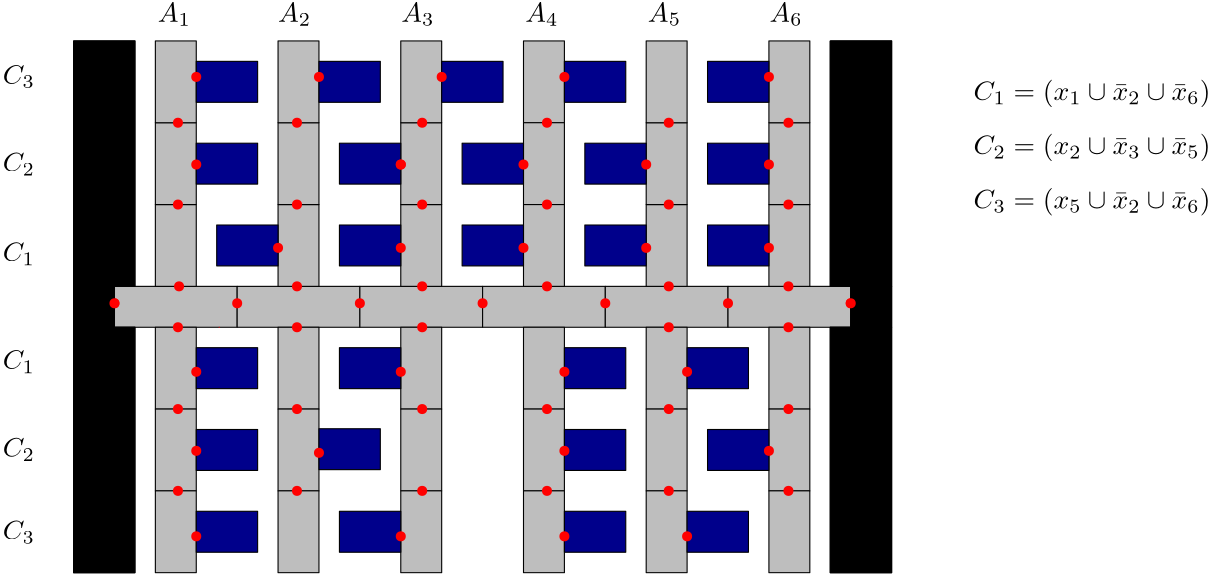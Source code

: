 <?xml version="1.0"?>
<!DOCTYPE ipe SYSTEM "ipe.dtd">
<ipe version="70005" creator="Ipe 7.1.4">
<info created="D:20141106175101" modified="D:20141201150755"/>
<ipestyle name="basic">
<symbol name="arrow/arc(spx)">
<path stroke="sym-stroke" fill="sym-stroke" pen="sym-pen">
0 0 m
-1 0.333 l
-1 -0.333 l
h
</path>
</symbol>
<symbol name="arrow/farc(spx)">
<path stroke="sym-stroke" fill="white" pen="sym-pen">
0 0 m
-1 0.333 l
-1 -0.333 l
h
</path>
</symbol>
<symbol name="mark/circle(sx)" transformations="translations">
<path fill="sym-stroke">
0.6 0 0 0.6 0 0 e
0.4 0 0 0.4 0 0 e
</path>
</symbol>
<symbol name="mark/disk(sx)" transformations="translations">
<path fill="sym-stroke">
0.6 0 0 0.6 0 0 e
</path>
</symbol>
<symbol name="mark/fdisk(sfx)" transformations="translations">
<group>
<path fill="sym-fill">
0.5 0 0 0.5 0 0 e
</path>
<path fill="sym-stroke" fillrule="eofill">
0.6 0 0 0.6 0 0 e
0.4 0 0 0.4 0 0 e
</path>
</group>
</symbol>
<symbol name="mark/box(sx)" transformations="translations">
<path fill="sym-stroke" fillrule="eofill">
-0.6 -0.6 m
0.6 -0.6 l
0.6 0.6 l
-0.6 0.6 l
h
-0.4 -0.4 m
0.4 -0.4 l
0.4 0.4 l
-0.4 0.4 l
h
</path>
</symbol>
<symbol name="mark/square(sx)" transformations="translations">
<path fill="sym-stroke">
-0.6 -0.6 m
0.6 -0.6 l
0.6 0.6 l
-0.6 0.6 l
h
</path>
</symbol>
<symbol name="mark/fsquare(sfx)" transformations="translations">
<group>
<path fill="sym-fill">
-0.5 -0.5 m
0.5 -0.5 l
0.5 0.5 l
-0.5 0.5 l
h
</path>
<path fill="sym-stroke" fillrule="eofill">
-0.6 -0.6 m
0.6 -0.6 l
0.6 0.6 l
-0.6 0.6 l
h
-0.4 -0.4 m
0.4 -0.4 l
0.4 0.4 l
-0.4 0.4 l
h
</path>
</group>
</symbol>
<symbol name="mark/cross(sx)" transformations="translations">
<group>
<path fill="sym-stroke">
-0.43 -0.57 m
0.57 0.43 l
0.43 0.57 l
-0.57 -0.43 l
h
</path>
<path fill="sym-stroke">
-0.43 0.57 m
0.57 -0.43 l
0.43 -0.57 l
-0.57 0.43 l
h
</path>
</group>
</symbol>
<symbol name="arrow/fnormal(spx)">
<path stroke="sym-stroke" fill="white" pen="sym-pen">
0 0 m
-1 0.333 l
-1 -0.333 l
h
</path>
</symbol>
<symbol name="arrow/pointed(spx)">
<path stroke="sym-stroke" fill="sym-stroke" pen="sym-pen">
0 0 m
-1 0.333 l
-0.8 0 l
-1 -0.333 l
h
</path>
</symbol>
<symbol name="arrow/fpointed(spx)">
<path stroke="sym-stroke" fill="white" pen="sym-pen">
0 0 m
-1 0.333 l
-0.8 0 l
-1 -0.333 l
h
</path>
</symbol>
<symbol name="arrow/linear(spx)">
<path stroke="sym-stroke" pen="sym-pen">
-1 0.333 m
0 0 l
-1 -0.333 l
</path>
</symbol>
<symbol name="arrow/fdouble(spx)">
<path stroke="sym-stroke" fill="white" pen="sym-pen">
0 0 m
-1 0.333 l
-1 -0.333 l
h
-1 0 m
-2 0.333 l
-2 -0.333 l
h
</path>
</symbol>
<symbol name="arrow/double(spx)">
<path stroke="sym-stroke" fill="sym-stroke" pen="sym-pen">
0 0 m
-1 0.333 l
-1 -0.333 l
h
-1 0 m
-2 0.333 l
-2 -0.333 l
h
</path>
</symbol>
<pen name="heavier" value="0.8"/>
<pen name="fat" value="1.2"/>
<pen name="ultrafat" value="2"/>
<symbolsize name="large" value="5"/>
<symbolsize name="small" value="2"/>
<symbolsize name="tiny" value="1.1"/>
<arrowsize name="large" value="10"/>
<arrowsize name="small" value="5"/>
<arrowsize name="tiny" value="3"/>
<color name="red" value="1 0 0"/>
<color name="green" value="0 1 0"/>
<color name="blue" value="0 0 1"/>
<color name="yellow" value="1 1 0"/>
<color name="orange" value="1 0.647 0"/>
<color name="gold" value="1 0.843 0"/>
<color name="purple" value="0.627 0.125 0.941"/>
<color name="gray" value="0.745"/>
<color name="brown" value="0.647 0.165 0.165"/>
<color name="navy" value="0 0 0.502"/>
<color name="pink" value="1 0.753 0.796"/>
<color name="seagreen" value="0.18 0.545 0.341"/>
<color name="turquoise" value="0.251 0.878 0.816"/>
<color name="violet" value="0.933 0.51 0.933"/>
<color name="darkblue" value="0 0 0.545"/>
<color name="darkcyan" value="0 0.545 0.545"/>
<color name="darkgray" value="0.663"/>
<color name="darkgreen" value="0 0.392 0"/>
<color name="darkmagenta" value="0.545 0 0.545"/>
<color name="darkorange" value="1 0.549 0"/>
<color name="darkred" value="0.545 0 0"/>
<color name="lightblue" value="0.678 0.847 0.902"/>
<color name="lightcyan" value="0.878 1 1"/>
<color name="lightgray" value="0.827"/>
<color name="lightgreen" value="0.565 0.933 0.565"/>
<color name="lightyellow" value="1 1 0.878"/>
<dashstyle name="dashed" value="[4] 0"/>
<dashstyle name="dotted" value="[1 3] 0"/>
<dashstyle name="dash dotted" value="[4 2 1 2] 0"/>
<dashstyle name="dash dot dotted" value="[4 2 1 2 1 2] 0"/>
<textsize name="large" value="\large"/>
<textsize name="Large" value="\Large"/>
<textsize name="LARGE" value="\LARGE"/>
<textsize name="huge" value="\huge"/>
<textsize name="Huge" value="\Huge"/>
<textsize name="small" value="\small"/>
<textsize name="footnote" value="\footnotesize"/>
<textsize name="tiny" value="\tiny"/>
<textstyle name="center" begin="\begin{center}" end="\end{center}"/>
<textstyle name="itemize" begin="\begin{itemize}" end="\end{itemize}"/>
<textstyle name="item" begin="\begin{itemize}\item{}" end="\end{itemize}"/>
<gridsize name="4 pts" value="4"/>
<gridsize name="8 pts (~3 mm)" value="8"/>
<gridsize name="16 pts (~6 mm)" value="16"/>
<gridsize name="32 pts (~12 mm)" value="32"/>
<gridsize name="10 pts (~3.5 mm)" value="10"/>
<gridsize name="20 pts (~7 mm)" value="20"/>
<gridsize name="14 pts (~5 mm)" value="14"/>
<gridsize name="28 pts (~10 mm)" value="28"/>
<gridsize name="56 pts (~20 mm)" value="56"/>
<anglesize name="90 deg" value="90"/>
<anglesize name="60 deg" value="60"/>
<anglesize name="45 deg" value="45"/>
<anglesize name="30 deg" value="30"/>
<anglesize name="22.5 deg" value="22.5"/>
<tiling name="falling" angle="-60" step="4" width="1"/>
<tiling name="rising" angle="30" step="4" width="1"/>
</ipestyle>
<ipestyle name="bigpaper">
<layout paper="10000 6000" origin="0 0" frame="10000 6000"/>
<titlestyle pos="10 10" size="LARGE" color="title"  valign="baseline"/>
</ipestyle>
<page>
<layer name="alpha"/>
<view layers="alpha" active="alpha"/>
<path layer="alpha" matrix="0.230083 0 0 0.230083 1231.87 654.725" stroke="black" fill="gray">
320 384 m
320 320 l
384 320 l
384 384 l
h
</path>
<path matrix="0.230083 0 0 0.230083 1231.87 654.725" stroke="black" fill="gray">
384 384 m
384 320 l
576 320 l
576 384 l
h
</path>
<path matrix="0.230083 0 0 0.230083 1231.87 654.725" stroke="black" fill="gray">
576 384 m
576 320 l
768 320 l
768 384 l
h
</path>
<path matrix="0.230083 0 0 0.230083 1231.87 654.725" stroke="black" fill="gray">
768 384 m
768 320 l
960 320 l
960 384 l
h
</path>
<path matrix="0.230083 0 0 0.230083 1231.87 654.725" stroke="black" fill="gray">
960 384 m
960 320 l
1152 320 l
1152 384 l
h
</path>
<path matrix="0.230083 0 0 0.230083 1231.87 654.725" stroke="black" fill="gray">
1152 384 m
1152 320 l
1344 320 l
1344 384 l
h
</path>
<path matrix="0.230083 0 0 0.230083 1231.87 654.725" stroke="black" fill="gray">
1344 384 m
1344 320 l
1536 320 l
1536 384 l
h
</path>
<path matrix="0.230083 0 0 0.230083 1231.87 654.725" stroke="black" fill="gray">
1536 384 m
1536 320 l
1600 320 l
1600 384 l
h
</path>
<path matrix="0.230083 0 0 0.230083 1231.87 654.725" stroke="black" fill="gray">
1408 384 m
1408 512 l
1472 512 l
1472 384 l
h
</path>
<path matrix="0.230083 0 0 0.230083 1231.87 684.176" stroke="black" fill="gray">
1408 384 m
1408 512 l
1472 512 l
1472 384 l
h
</path>
<path matrix="0.230083 0 0 0.230083 1231.87 713.627" stroke="black" fill="gray">
1408 384 m
1408 512 l
1472 512 l
1472 384 l
h
</path>
<path matrix="0.230083 0 0 0.230083 1231.87 610.549" stroke="black" fill="gray">
1408 384 m
1408 512 l
1472 512 l
1472 384 l
h
</path>
<path matrix="0.230083 0 0 0.230083 1231.87 581.099" stroke="black" fill="gray">
1408 384 m
1408 512 l
1472 512 l
1472 384 l
h
</path>
<path matrix="0.230083 0 0 0.230083 1187.69 610.549" stroke="black" fill="gray">
1408 384 m
1408 512 l
1472 512 l
1472 384 l
h
</path>
<path matrix="0.230083 0 0 0.230083 1187.69 581.099" stroke="black" fill="gray">
1408 384 m
1408 512 l
1472 512 l
1472 384 l
h
</path>
<path matrix="0.230083 0 0 0.230083 1187.69 654.725" stroke="black" fill="gray">
1408 384 m
1408 512 l
1472 512 l
1472 384 l
h
</path>
<path matrix="0.230083 0 0 0.230083 1187.69 684.176" stroke="black" fill="gray">
1408 384 m
1408 512 l
1472 512 l
1472 384 l
h
</path>
<path matrix="0.230083 0 0 0.230083 1231.87 654.725" stroke="black" fill="gray">
1216 768 m
1216 768 l
1216 768 l
1216 768 l
h
</path>
<path matrix="0.230083 0 0 0.230083 1187.69 713.627" stroke="black" fill="gray">
1408 384 m
1408 512 l
1472 512 l
1472 384 l
h
</path>
<path matrix="0.230083 0 0 0.230083 1143.52 713.627" stroke="black" fill="gray">
1408 384 m
1408 512 l
1472 512 l
1472 384 l
h
</path>
<path matrix="0.230083 0 0 0.230083 1143.52 684.176" stroke="black" fill="gray">
1408 384 m
1408 512 l
1472 512 l
1472 384 l
h
</path>
<path matrix="0.230083 0 0 0.230083 1143.52 654.725" stroke="black" fill="gray">
1408 384 m
1408 512 l
1472 512 l
1472 384 l
h
</path>
<path matrix="0.230083 0 0 0.230083 1099.34 654.725" stroke="black" fill="gray">
1408 384 m
1408 512 l
1472 512 l
1472 384 l
h
</path>
<path matrix="0.230083 0 0 0.230083 1099.34 684.176" stroke="black" fill="gray">
1408 384 m
1408 512 l
1472 512 l
1472 384 l
h
</path>
<path matrix="0.230083 0 0 0.230083 1099.34 713.627" stroke="black" fill="gray">
1408 384 m
1408 512 l
1472 512 l
1472 384 l
h
</path>
<path matrix="0.230083 0 0 0.230083 1055.16 654.725" stroke="black" fill="gray">
1408 384 m
1408 512 l
1472 512 l
1472 384 l
h
</path>
<path matrix="0.230083 0 0 0.230083 1055.16 684.176" stroke="black" fill="gray">
1408 384 m
1408 512 l
1472 512 l
1472 384 l
h
</path>
<path matrix="0.230083 0 0 0.230083 1055.16 713.627" stroke="black" fill="gray">
1408 384 m
1408 512 l
1472 512 l
1472 384 l
h
</path>
<path matrix="0.230083 0 0 0.230083 1010.99 654.725" stroke="black" fill="gray">
1408 384 m
1408 512 l
1472 512 l
1472 384 l
h
</path>
<path matrix="0.230083 0 0 0.230083 1010.99 684.176" stroke="black" fill="gray">
1408 384 m
1408 512 l
1472 512 l
1472 384 l
h
</path>
<path matrix="0.230083 0 0 0.230083 1010.99 713.627" stroke="black" fill="gray">
1408 384 m
1408 512 l
1472 512 l
1472 384 l
h
</path>
<path matrix="0.230083 0 0 0.230083 1010.99 610.549" stroke="black" fill="gray">
1408 384 m
1408 512 l
1472 512 l
1472 384 l
h
</path>
<path matrix="0.230083 0 0 0.230083 1010.99 581.099" stroke="black" fill="gray">
1408 384 m
1408 512 l
1472 512 l
1472 384 l
h
</path>
<path matrix="0.230083 0 0 0.230083 1055.16 610.549" stroke="black" fill="gray">
1408 384 m
1408 512 l
1472 512 l
1472 384 l
h
</path>
<path matrix="0.230083 0 0 0.230083 1055.16 581.099" stroke="black" fill="gray">
1408 384 m
1408 512 l
1472 512 l
1472 384 l
h
</path>
<path matrix="0.230083 0 0 0.230083 1099.34 610.549" stroke="black" fill="gray">
1408 384 m
1408 512 l
1472 512 l
1472 384 l
h
</path>
<path matrix="0.230083 0 0 0.230083 1099.34 581.099" stroke="black" fill="gray">
1408 384 m
1408 512 l
1472 512 l
1472 384 l
h
</path>
<path matrix="0.230083 0 0 0.230083 1143.52 610.549" stroke="black" fill="gray">
1408 384 m
1408 512 l
1472 512 l
1472 384 l
h
</path>
<path matrix="0.230083 0 0 0.230083 1143.52 581.099" stroke="black" fill="gray">
1408 384 m
1408 512 l
1472 512 l
1472 384 l
h
</path>
<path matrix="0.230083 0 0 0.230083 1010.99 551.649" stroke="black" fill="gray">
1408 384 m
1408 512 l
1472 512 l
1472 384 l
h
</path>
<path matrix="0.230083 0 0 0.230083 1055.16 551.649" stroke="black" fill="gray">
1408 384 m
1408 512 l
1472 512 l
1472 384 l
h
</path>
<path matrix="0.230083 0 0 0.230083 1099.34 551.649" stroke="black" fill="gray">
1408 384 m
1408 512 l
1472 512 l
1472 384 l
h
</path>
<path matrix="0.230083 0 0 0.230083 1143.52 551.649" stroke="black" fill="gray">
1408 384 m
1408 512 l
1472 512 l
1472 384 l
h
</path>
<path matrix="0.230083 0 0 0.230083 1187.69 551.649" stroke="black" fill="gray">
1408 384 m
1408 512 l
1472 512 l
1472 384 l
h
</path>
<path matrix="0.230083 0 0 0.230083 1231.87 551.649" stroke="black" fill="gray">
1408 384 m
1408 512 l
1472 512 l
1472 384 l
h
</path>
<path matrix="0.230083 0 0 0.230083 1231.87 492.747" stroke="black" fill="gray">
320 1472 m
320 1088 l
416 1088 l
416 1472 l
h
</path>
<path matrix="0.230083 0 0 0.230083 1231.87 492.747" stroke="black" fill="gray">
320 1024 m
320 640 l
416 640 l
416 1024 l
h
</path>
<path matrix="0.230083 0 0 0.230083 1231.87 492.747" stroke="black" fill="gray">
1600 1088 m
1600 1472 l
1504 1472 l
1504 1088 l
h
</path>
<path matrix="0.230083 0 0 0.230083 1231.87 492.747" stroke="black" fill="gray">
1600 1024 m
1600 640 l
1504 640 l
1504 1024 l
h
</path>
<path matrix="0.230083 0 0 0.230083 1231.87 492.747" stroke="black" fill="darkblue">
512 1440 m
512 1376 l
608 1376 l
608 1440 l
h
</path>
<path matrix="0.230083 0 0 0.230083 1231.87 463.296" stroke="black" fill="darkblue">
512 1440 m
512 1376 l
608 1376 l
608 1440 l
h
</path>
<path matrix="0.230083 0 0 0.230083 1231.87 389.67" stroke="black" fill="darkblue">
512 1440 m
512 1376 l
608 1376 l
608 1440 l
h
</path>
<path matrix="0.230083 0 0 0.230083 1231.87 360.22" stroke="black" fill="darkblue">
512 1440 m
512 1376 l
608 1376 l
608 1440 l
h
</path>
<path matrix="0.230083 0 0 0.230083 1231.87 330.769" stroke="black" fill="darkblue">
512 1440 m
512 1376 l
608 1376 l
608 1440 l
h
</path>
<path matrix="0.230083 0 0 0.230083 1283.41 330.769" stroke="black" fill="darkblue">
512 1440 m
512 1376 l
608 1376 l
608 1440 l
h
</path>
<path matrix="0.230083 0 0 0.230083 1283.41 389.67" stroke="black" fill="darkblue">
512 1440 m
512 1376 l
608 1376 l
608 1440 l
h
</path>
<path matrix="0.230083 0 0 0.230083 1364.4 330.769" stroke="black" fill="darkblue">
512 1440 m
512 1376 l
608 1376 l
608 1440 l
h
</path>
<path matrix="0.230083 0 0 0.230083 1364.4 360.22" stroke="black" fill="darkblue">
512 1440 m
512 1376 l
608 1376 l
608 1440 l
h
</path>
<path matrix="0.230083 0 0 0.230083 1364.4 389.67" stroke="black" fill="darkblue">
512 1440 m
512 1376 l
608 1376 l
608 1440 l
h
</path>
<path matrix="0.230083 0 0 0.230083 1408.57 389.67" stroke="black" fill="darkblue">
512 1440 m
512 1376 l
608 1376 l
608 1440 l
h
</path>
<path matrix="0.230083 0 0 0.230083 1408.57 330.769" stroke="black" fill="darkblue">
512 1440 m
512 1376 l
608 1376 l
608 1440 l
h
</path>
<path matrix="0.230083 0 0 0.230083 1283.41 463.296" stroke="black" fill="darkblue">
512 1440 m
512 1376 l
608 1376 l
608 1440 l
h
</path>
<path matrix="0.230083 0 0 0.230083 1231.87 496.108" stroke="black" fill="darkblue">
928 1264 m
928 1264 l
928 1264 l
928 1264 l
h
</path>
<path matrix="0.230083 0 0 0.230083 1327.58 463.296" stroke="black" fill="darkblue">
512 1440 m
512 1376 l
608 1376 l
608 1440 l
h
</path>
<path matrix="0.230083 0 0 0.230083 1371.76 463.296" stroke="black" fill="darkblue">
512 1440 m
512 1376 l
608 1376 l
608 1440 l
h
</path>
<path matrix="0.230083 0 0 0.230083 1415.93 463.296" stroke="black" fill="darkblue">
512 1440 m
512 1376 l
608 1376 l
608 1440 l
h
</path>
<path matrix="0.230083 0 0 0.230083 1283.41 433.846" stroke="black" fill="darkblue">
512 1440 m
512 1376 l
608 1376 l
608 1440 l
h
</path>
<path matrix="0.230083 0 0 0.230083 1327.58 433.846" stroke="black" fill="darkblue">
512 1440 m
512 1376 l
608 1376 l
608 1440 l
h
</path>
<path matrix="0.230083 0 0 0.230083 1371.76 433.846" stroke="black" fill="darkblue">
512 1440 m
512 1376 l
608 1376 l
608 1440 l
h
</path>
<path matrix="0.230083 0 0 0.230083 1415.93 433.846" stroke="black" fill="darkblue">
512 1440 m
512 1376 l
608 1376 l
608 1440 l
h
</path>
<path matrix="0.230083 0 0 0.230083 1415.93 360.22" stroke="black" fill="darkblue">
512 1440 m
512 1376 l
608 1376 l
608 1440 l
h
</path>
<path matrix="0.230083 0 0 0.230083 1239.23 433.846" stroke="black" fill="darkblue">
512 1440 m
512 1376 l
608 1376 l
608 1440 l
h
</path>
<path matrix="0.230083 0 0 0.230083 1276.04 492.747" stroke="black" fill="darkblue">
512 1440 m
512 1376 l
608 1376 l
608 1440 l
h
</path>
<path matrix="0.230083 0 0 0.230083 1320.22 492.747" stroke="black" fill="darkblue">
512 1440 m
512 1376 l
608 1376 l
608 1440 l
h
</path>
<path matrix="0.230083 0 0 0.230083 1415.93 492.747" stroke="black" fill="darkblue">
512 1440 m
512 1376 l
608 1376 l
608 1440 l
h
</path>
<path matrix="0.230083 0 0 0.230083 1364.4 492.747" stroke="black" fill="darkblue">
512 1440 m
512 1376 l
608 1376 l
608 1440 l
h
</path>
<use matrix="1 0 0 1 0.35 0" name="mark/disk(sx)" pos="1342.73 728.352" size="normal" stroke="red"/>
<use matrix="1 0 0 1 1.05 0" name="mark/disk(sx)" pos="1342.03 698.901" size="normal" stroke="red"/>
<use matrix="1 0 0 1 0.7 0" name="mark/disk(sx)" pos="1342.38 772.528" size="normal" stroke="red"/>
<use matrix="1 0 0 1 0.35 0" name="mark/disk(sx)" pos="1342.73 801.979" size="normal" stroke="red"/>
<use matrix="1 0 0 1 0 1.123" name="mark/disk(sx)" pos="1349.67 785.81" size="normal" stroke="red"/>
<use matrix="1 0 0 1 0 2.201" name="mark/disk(sx)" pos="1349.67 816.271" size="normal" stroke="red"/>
<use matrix="1 0 0 1 0 -0.665" name="mark/disk(sx)" pos="1349.67 712.983" size="normal" stroke="red"/>
<use matrix="1 0 0 1 0 0.284" name="mark/disk(sx)" pos="1349.67 683.572" size="normal" stroke="red"/>
<use matrix="1 0 0 1 0 -0.374" name="mark/disk(sx)" pos="1349.67 653.461" size="normal" stroke="red"/>
<use name="mark/disk(sx)" pos="1343.08 669.451" size="normal" stroke="red"/>
<use matrix="1 0 0 1 -0.56 0" name="mark/disk(sx)" pos="1386.49 698.901" size="normal" stroke="red"/>
<use matrix="1 0 0 1 -2.66 0" name="mark/disk(sx)" pos="1388.59 728.352" size="normal" stroke="red"/>
<use matrix="1 0 0 1 -1.26 0" name="mark/disk(sx)" pos="1387.19 743.077" size="normal" stroke="red"/>
<use matrix="1 0 0 1 -1.26 0" name="mark/disk(sx)" pos="1387.19 772.528" size="normal" stroke="red"/>
<use matrix="1 0 0 1 -1.61 0" name="mark/disk(sx)" pos="1387.54 801.979" size="normal" stroke="red"/>
<use matrix="1 0 0 1 0 0.184" name="mark/disk(sx)" pos="1379.12 756.749" size="normal" stroke="red"/>
<use name="mark/disk(sx)" pos="1312.61 743.077" size="normal" stroke="red"/>
<use matrix="1 0 0 1 0 -0.158533" name="mark/disk(sx)" pos="1320.22 737.142" size="normal" stroke="red"/>
<use name="mark/disk(sx)" pos="1312.26 728.352" size="normal" stroke="red"/>
<use matrix="1 0 0 1 0 2.99247" name="mark/disk(sx)" pos="1364.4 733.991" size="normal" stroke="red"/>
<use matrix="1 0 0 1 0 1.24247" name="mark/disk(sx)" pos="1408.57 735.741" size="normal" stroke="red"/>
<use matrix="1 0 0 1 0 1.59247" name="mark/disk(sx)" pos="1452.75 735.391" size="normal" stroke="red"/>
<use matrix="1 0 0 1 0 1.24247" name="mark/disk(sx)" pos="1496.92 735.741" size="normal" stroke="red"/>
<use matrix="1 0 0 1 0 1.59247" name="mark/disk(sx)" pos="1541.1 735.391" size="normal" stroke="red"/>
<use matrix="1 0 0 1 0 1.58847" name="mark/disk(sx)" pos="1585.27 735.395" size="normal" stroke="red"/>
<use name="mark/disk(sx)" pos="1591.31 743.077" size="normal" stroke="red"/>
<use name="mark/disk(sx)" pos="1592.08 728.352" size="normal" stroke="red"/>
<use name="mark/disk(sx)" pos="1562.85 698.901" size="normal" stroke="red"/>
<use name="mark/disk(sx)" pos="1562.85 669.451" size="normal" stroke="red"/>
<use name="mark/disk(sx)" pos="1519.77 669.451" size="normal" stroke="red"/>
<use matrix="1 0 0 1 0.77 0" name="mark/disk(sx)" pos="1519 698.901" size="normal" stroke="red"/>
<use name="mark/disk(sx)" pos="1519.77 728.352" size="normal" stroke="red"/>
<use matrix="1 0 0 1 1.54 0" name="mark/disk(sx)" pos="1518.23 743.077" size="normal" stroke="red"/>
<use name="mark/disk(sx)" pos="1519.77 772.528" size="normal" stroke="red"/>
<use name="mark/disk(sx)" pos="1519.77 801.979" size="normal" stroke="red"/>
<use matrix="1 0 0 1 0.77 0" name="mark/disk(sx)" pos="1475.16 801.979" size="normal" stroke="red"/>
<use matrix="1 0 0 1 -1.848 0" name="mark/disk(sx)" pos="1432.85 801.979" size="normal" stroke="red"/>
<use matrix="1 0 0 1 -0.308 0" name="mark/disk(sx)" pos="1431.31 772.528" size="normal" stroke="red"/>
<use matrix="1 0 0 1 1.232 0" name="mark/disk(sx)" pos="1429.77 743.077" size="normal" stroke="red"/>
<use matrix="1 0 0 1 0.77 0" name="mark/disk(sx)" pos="1475.16 743.077" size="normal" stroke="red"/>
<use name="mark/disk(sx)" pos="1562.85 743.077" size="normal" stroke="red"/>
<use name="mark/disk(sx)" pos="1562.85 728.352" size="normal" stroke="red"/>
<use matrix="1 0 0 1 0.77 0" name="mark/disk(sx)" pos="1475.16 698.901" size="normal" stroke="red"/>
<use matrix="1 0 0 1 1.54 0" name="mark/disk(sx)" pos="1474.39 669.451" size="normal" stroke="red"/>
<use matrix="1 0 0 1 -0.308 0" name="mark/disk(sx)" pos="1431.31 669.451" size="normal" stroke="red"/>
<use matrix="1 0 0 1 1.232 0" name="mark/disk(sx)" pos="1429.77 698.901" size="normal" stroke="red"/>
<use name="mark/disk(sx)" pos="1385.93 669.451" size="normal" stroke="red"/>
<use matrix="1 0 0 1 0 0.77" name="mark/disk(sx)" pos="1393.84 817.702" size="normal" stroke="red"/>
<use matrix="1 0 0 1 0 1.538" name="mark/disk(sx)" pos="1423.3 785.395" size="normal" stroke="red"/>
<use matrix="1 0 0 1 0 1.538" name="mark/disk(sx)" pos="1423.3 785.395" size="normal" stroke="red"/>
<use matrix="1 0 0 1 0 -0.769" name="mark/disk(sx)" pos="1423.3 757.702" size="normal" stroke="red"/>
<use matrix="1 0 0 1 0 -0.769" name="mark/disk(sx)" pos="1423.3 713.087" size="normal" stroke="red"/>
<use name="mark/disk(sx)" pos="1423.3 653.087" size="normal" stroke="red"/>
<use matrix="1 0 0 1 0 0.769" name="mark/disk(sx)" pos="1482.2 652.318" size="normal" stroke="red"/>
<use matrix="1 0 0 1 0 0.769" name="mark/disk(sx)" pos="1482.2 683.087" size="normal" stroke="red"/>
<use name="mark/disk(sx)" pos="1482.2 712.318" size="normal" stroke="red"/>
<use name="mark/disk(sx)" pos="1467.47 756.933" size="normal" stroke="red"/>
<use matrix="1 0 0 1 0 0.769" name="mark/disk(sx)" pos="1467.47 786.164" size="normal" stroke="red"/>
<use matrix="1 0 0 1 0 2.308" name="mark/disk(sx)" pos="1482.2 816.164" size="normal" stroke="red"/>
<use name="mark/disk(sx)" pos="1511.65 786.933" size="normal" stroke="red"/>
<use matrix="1 0 0 1 0 -0.769" name="mark/disk(sx)" pos="1511.65 757.702" size="normal" stroke="red"/>
<use name="mark/disk(sx)" pos="1555.83 756.933" size="normal" stroke="red"/>
<use name="mark/disk(sx)" pos="1555.83 786.933" size="normal" stroke="red"/>
<use name="mark/disk(sx)" pos="1555.83 818.472" size="normal" stroke="red"/>
<use matrix="1 0 0 1 0 -1.538" name="mark/disk(sx)" pos="1526.37 713.856" size="normal" stroke="red"/>
<use matrix="1 0 0 1 0 -0.769" name="mark/disk(sx)" pos="1555.83 684.625" size="normal" stroke="red"/>
<use name="mark/disk(sx)" pos="1526.37 653.087" size="normal" stroke="red"/>
<use name="mark/disk(sx)" pos="1438.02 818.472" size="normal" stroke="red"/>
<use name="mark/disk(sx)" pos="1475.93 772.528" size="normal" stroke="red"/>
<use name="mark/disk(sx)" pos="1562.85 772.528" size="normal" stroke="red"/>
<use name="mark/disk(sx)" pos="1562.85 801.979" size="normal" stroke="red"/>
<path stroke="red" cap="1">
1357.92 728.352 m
1357.92 728.352 l
</path>
<path stroke="black" fill="black">
1305.5 831.429 m
1327.58 831.429 l
1327.58 743.077 l
1320.22 743.077 l
1320.22 728.352 l
1327.58 728.352 l
1327.58 640 l
1305.5 640 l
1305.5 831.429 l
</path>
<path stroke="black" fill="black">
1577.91 831.429 m
1600 831.429 l
1600 640 l
1577.91 640 l
1577.91 728.352 l
1585.28 728.352 l
1585.28 743.077 l
1577.91 743.077 l
1577.91 831.429 l
</path>
<use matrix="1 0 0 1 0 1.77295" name="mark/disk(sx)" pos="1585.28 735.211" size="normal" stroke="red"/>
<use name="mark/disk(sx)" pos="1320.22 736.983" size="normal" stroke="red"/>
<use name="mark/disk(sx)" pos="1343.48 743.077" size="normal" stroke="red"/>
<use matrix="1 0 0 1 0.693293 0" name="mark/disk(sx)" pos="1430.31 728.351" size="normal" stroke="red"/>
<text matrix="1 0 0 1 -4.37118 0.207176" transformations="translations" pos="1284.39 815.742" stroke="black" type="label" width="11.59" height="6.812" depth="1.49" valign="baseline">$C_3$</text>
<text matrix="1 0 0 1 -4.37277 -31.2841" transformations="translations" pos="1284.39 815.742" stroke="black" type="label" width="11.59" height="6.812" depth="1.49" valign="baseline">$C_2$</text>
<text matrix="1 0 0 1 -4.37277 -63.6036" transformations="translations" pos="1284.39 815.742" stroke="black" type="label" width="11.59" height="6.812" depth="1.49" valign="baseline">$C_1$</text>
<text matrix="1 0 0 1 -4.37277 -102.448" transformations="translations" pos="1284.39 815.742" stroke="black" type="label" width="11.59" height="6.812" depth="1.49" valign="baseline">$C_1$</text>
<text matrix="1 0 0 1 -4.37277 -134.003" transformations="translations" pos="1284.39 815.742" stroke="black" type="label" width="11.59" height="6.812" depth="1.49" valign="baseline">$C_2$</text>
<text matrix="1 0 0 1 -4.37277 -163.796" transformations="translations" pos="1284.39 815.742" stroke="black" type="label" width="11.59" height="6.812" depth="1.49" valign="baseline">$C_3$</text>
<text matrix="1 0 0 1 51.4023 22.6105" transformations="translations" pos="1284.39 815.742" stroke="black" type="label" width="11.941" height="6.812" depth="1.49" valign="baseline">$A_1$</text>
<text matrix="1 0 0 1 94.75 22.6105" transformations="translations" pos="1284.39 815.742" stroke="black" type="label" width="11.941" height="6.812" depth="1.49" valign="baseline">$A_2$</text>
<text matrix="1 0 0 1 139.054 22.6105" transformations="translations" pos="1284.39 815.742" stroke="black" type="label" width="11.941" height="6.812" depth="1.49" valign="baseline">$A_3$</text>
<text matrix="1 0 0 1 183.745 22.6105" transformations="translations" pos="1284.39 815.742" stroke="black" type="label" width="11.941" height="6.812" depth="1.49" valign="baseline">$A_4$</text>
<text matrix="1 0 0 1 227.861 22.6105" transformations="translations" pos="1284.39 815.742" stroke="black" type="label" width="11.941" height="6.812" depth="1.49" valign="baseline">$A_5$</text>
<text matrix="1 0 0 1 271.627 22.6105" transformations="translations" pos="1284.39 815.742" stroke="black" type="label" width="11.941" height="6.812" depth="1.49" valign="baseline">$A_6$</text>
<text matrix="1 0 0 1 -2.09022 0" transformations="translations" pos="1631.61 810.095" stroke="black" type="label" width="85.251" height="7.473" depth="2.49" valign="baseline">$C_1  = \left( x_1 \cup \bar{x}_2 \cup \bar{x}_6 \right)$</text>
<text matrix="1 0 0 1 -2.09022 -19.504" transformations="translations" pos="1631.61 810.095" stroke="black" type="label" width="85.251" height="7.473" depth="2.49" valign="baseline">$C_2  = \left( x_2 \cup \bar{x}_3 \cup \bar{x}_5 \right)$</text>
<path matrix="0.230083 0 0 0.230083 1276.04 360.505" stroke="black" fill="darkblue">
512 1440 m
512 1376 l
608 1376 l
608 1440 l
h
</path>
<use matrix="1 0 0 1 44.1722 -29.8295" name="mark/disk(sx)" pos="1349.67 712.983" size="normal" stroke="red"/>
<text matrix="1 0 0 1 -2.09022 -39.0079" transformations="translations" pos="1631.61 810.095" stroke="black" type="label" width="85.251" height="7.473" depth="2.49" valign="baseline">$C_3  = \left( x_5 \cup \bar{x}_2 \cup \bar{x}_6
 \right)$</text>
</page>
</ipe>
